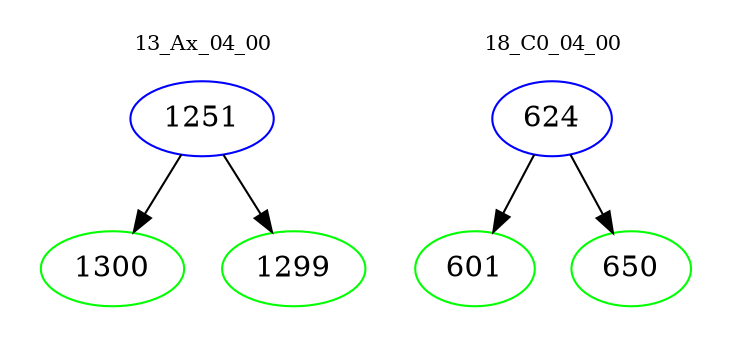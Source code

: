 digraph{
subgraph cluster_0 {
color = white
label = "13_Ax_04_00";
fontsize=10;
T0_1251 [label="1251", color="blue"]
T0_1251 -> T0_1300 [color="black"]
T0_1300 [label="1300", color="green"]
T0_1251 -> T0_1299 [color="black"]
T0_1299 [label="1299", color="green"]
}
subgraph cluster_1 {
color = white
label = "18_C0_04_00";
fontsize=10;
T1_624 [label="624", color="blue"]
T1_624 -> T1_601 [color="black"]
T1_601 [label="601", color="green"]
T1_624 -> T1_650 [color="black"]
T1_650 [label="650", color="green"]
}
}
